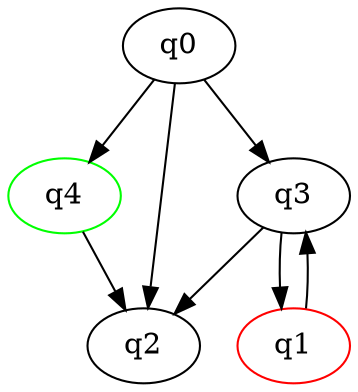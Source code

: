 digraph A{
q4 [initial=1,color=green];
q1 [final=1,color=red];
q0 -> q2;
q0 -> q3;
q0 -> q4;
q1 -> q3;
q3 -> q1;
q3 -> q2;
q4 -> q2;
}